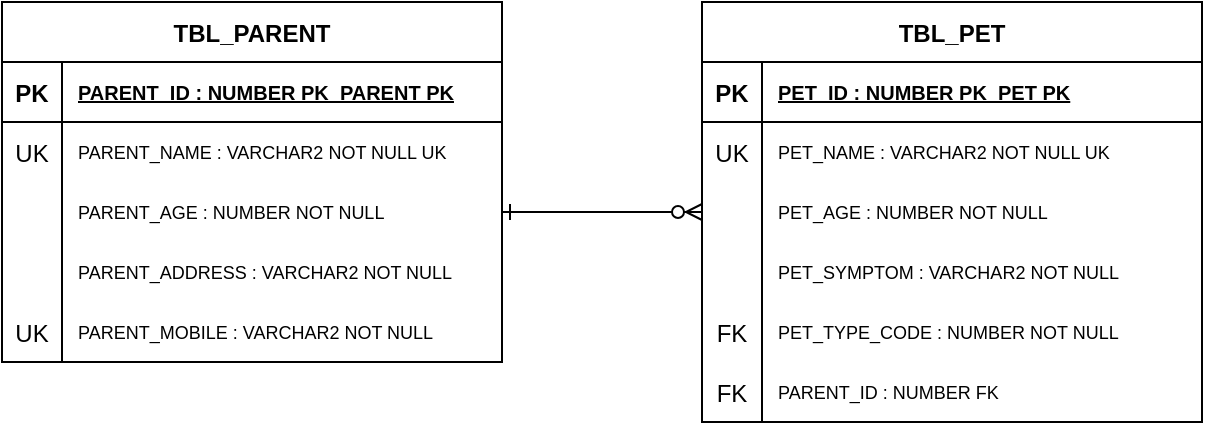 <mxfile version="20.7.4" type="device"><diagram id="R2lEEEUBdFMjLlhIrx00" name="Page-1"><mxGraphModel dx="1418" dy="828" grid="1" gridSize="10" guides="1" tooltips="1" connect="1" arrows="1" fold="1" page="1" pageScale="1" pageWidth="850" pageHeight="1100" math="0" shadow="0" extFonts="Permanent Marker^https://fonts.googleapis.com/css?family=Permanent+Marker"><root><mxCell id="0"/><mxCell id="1" parent="0"/><mxCell id="C-vyLk0tnHw3VtMMgP7b-1" value="" style="edgeStyle=entityRelationEdgeStyle;endArrow=ERzeroToMany;startArrow=ERone;endFill=1;startFill=0;entryX=0;entryY=0.5;entryDx=0;entryDy=0;exitX=1;exitY=0.5;exitDx=0;exitDy=0;" parent="1" source="USz9BQmG4RA5VNlZHcdw-11" target="USz9BQmG4RA5VNlZHcdw-30" edge="1"><mxGeometry width="100" height="100" relative="1" as="geometry"><mxPoint x="340" y="720" as="sourcePoint"/><mxPoint x="450" y="195" as="targetPoint"/></mxGeometry></mxCell><mxCell id="C-vyLk0tnHw3VtMMgP7b-23" value="TBL_PARENT" style="shape=table;startSize=30;container=1;collapsible=1;childLayout=tableLayout;fixedRows=1;rowLines=0;fontStyle=1;align=center;resizeLast=1;fontSize=12;" parent="1" vertex="1"><mxGeometry x="120" y="120" width="250" height="180" as="geometry"/></mxCell><mxCell id="C-vyLk0tnHw3VtMMgP7b-24" value="" style="shape=partialRectangle;collapsible=0;dropTarget=0;pointerEvents=0;fillColor=none;points=[[0,0.5],[1,0.5]];portConstraint=eastwest;top=0;left=0;right=0;bottom=1;" parent="C-vyLk0tnHw3VtMMgP7b-23" vertex="1"><mxGeometry y="30" width="250" height="30" as="geometry"/></mxCell><mxCell id="C-vyLk0tnHw3VtMMgP7b-25" value="PK" style="shape=partialRectangle;overflow=hidden;connectable=0;fillColor=none;top=0;left=0;bottom=0;right=0;fontStyle=1;" parent="C-vyLk0tnHw3VtMMgP7b-24" vertex="1"><mxGeometry width="30" height="30" as="geometry"><mxRectangle width="30" height="30" as="alternateBounds"/></mxGeometry></mxCell><mxCell id="C-vyLk0tnHw3VtMMgP7b-26" value="PARENT_ID : NUMBER PK_PARENT PK" style="shape=partialRectangle;overflow=hidden;connectable=0;fillColor=none;top=0;left=0;bottom=0;right=0;align=left;spacingLeft=6;fontStyle=5;fontSize=10;" parent="C-vyLk0tnHw3VtMMgP7b-24" vertex="1"><mxGeometry x="30" width="220" height="30" as="geometry"><mxRectangle width="220" height="30" as="alternateBounds"/></mxGeometry></mxCell><mxCell id="C-vyLk0tnHw3VtMMgP7b-27" value="" style="shape=partialRectangle;collapsible=0;dropTarget=0;pointerEvents=0;fillColor=none;points=[[0,0.5],[1,0.5]];portConstraint=eastwest;top=0;left=0;right=0;bottom=0;" parent="C-vyLk0tnHw3VtMMgP7b-23" vertex="1"><mxGeometry y="60" width="250" height="30" as="geometry"/></mxCell><mxCell id="C-vyLk0tnHw3VtMMgP7b-28" value="UK" style="shape=partialRectangle;overflow=hidden;connectable=0;fillColor=none;top=0;left=0;bottom=0;right=0;" parent="C-vyLk0tnHw3VtMMgP7b-27" vertex="1"><mxGeometry width="30" height="30" as="geometry"><mxRectangle width="30" height="30" as="alternateBounds"/></mxGeometry></mxCell><mxCell id="C-vyLk0tnHw3VtMMgP7b-29" value="PARENT_NAME : VARCHAR2 NOT NULL UK" style="shape=partialRectangle;overflow=hidden;connectable=0;fillColor=none;top=0;left=0;bottom=0;right=0;align=left;spacingLeft=6;fontSize=9;" parent="C-vyLk0tnHw3VtMMgP7b-27" vertex="1"><mxGeometry x="30" width="220" height="30" as="geometry"><mxRectangle width="220" height="30" as="alternateBounds"/></mxGeometry></mxCell><mxCell id="USz9BQmG4RA5VNlZHcdw-11" value="" style="shape=partialRectangle;collapsible=0;dropTarget=0;pointerEvents=0;fillColor=none;points=[[0,0.5],[1,0.5]];portConstraint=eastwest;top=0;left=0;right=0;bottom=0;" parent="C-vyLk0tnHw3VtMMgP7b-23" vertex="1"><mxGeometry y="90" width="250" height="30" as="geometry"/></mxCell><mxCell id="USz9BQmG4RA5VNlZHcdw-12" value="" style="shape=partialRectangle;overflow=hidden;connectable=0;fillColor=none;top=0;left=0;bottom=0;right=0;" parent="USz9BQmG4RA5VNlZHcdw-11" vertex="1"><mxGeometry width="30" height="30" as="geometry"><mxRectangle width="30" height="30" as="alternateBounds"/></mxGeometry></mxCell><mxCell id="USz9BQmG4RA5VNlZHcdw-13" value="PARENT_AGE : NUMBER NOT NULL" style="shape=partialRectangle;overflow=hidden;connectable=0;fillColor=none;top=0;left=0;bottom=0;right=0;align=left;spacingLeft=6;fontSize=9;" parent="USz9BQmG4RA5VNlZHcdw-11" vertex="1"><mxGeometry x="30" width="220" height="30" as="geometry"><mxRectangle width="220" height="30" as="alternateBounds"/></mxGeometry></mxCell><mxCell id="USz9BQmG4RA5VNlZHcdw-14" value="" style="shape=partialRectangle;collapsible=0;dropTarget=0;pointerEvents=0;fillColor=none;points=[[0,0.5],[1,0.5]];portConstraint=eastwest;top=0;left=0;right=0;bottom=0;" parent="C-vyLk0tnHw3VtMMgP7b-23" vertex="1"><mxGeometry y="120" width="250" height="30" as="geometry"/></mxCell><mxCell id="USz9BQmG4RA5VNlZHcdw-15" value="" style="shape=partialRectangle;overflow=hidden;connectable=0;fillColor=none;top=0;left=0;bottom=0;right=0;" parent="USz9BQmG4RA5VNlZHcdw-14" vertex="1"><mxGeometry width="30" height="30" as="geometry"><mxRectangle width="30" height="30" as="alternateBounds"/></mxGeometry></mxCell><mxCell id="USz9BQmG4RA5VNlZHcdw-16" value="PARENT_ADDRESS : VARCHAR2 NOT NULL" style="shape=partialRectangle;overflow=hidden;connectable=0;fillColor=none;top=0;left=0;bottom=0;right=0;align=left;spacingLeft=6;fontSize=9;" parent="USz9BQmG4RA5VNlZHcdw-14" vertex="1"><mxGeometry x="30" width="220" height="30" as="geometry"><mxRectangle width="220" height="30" as="alternateBounds"/></mxGeometry></mxCell><mxCell id="USz9BQmG4RA5VNlZHcdw-17" value="" style="shape=partialRectangle;collapsible=0;dropTarget=0;pointerEvents=0;fillColor=none;points=[[0,0.5],[1,0.5]];portConstraint=eastwest;top=0;left=0;right=0;bottom=0;" parent="C-vyLk0tnHw3VtMMgP7b-23" vertex="1"><mxGeometry y="150" width="250" height="30" as="geometry"/></mxCell><mxCell id="USz9BQmG4RA5VNlZHcdw-18" value="UK" style="shape=partialRectangle;overflow=hidden;connectable=0;fillColor=none;top=0;left=0;bottom=0;right=0;" parent="USz9BQmG4RA5VNlZHcdw-17" vertex="1"><mxGeometry width="30" height="30" as="geometry"><mxRectangle width="30" height="30" as="alternateBounds"/></mxGeometry></mxCell><mxCell id="USz9BQmG4RA5VNlZHcdw-19" value="PARENT_MOBILE : VARCHAR2 NOT NULL" style="shape=partialRectangle;overflow=hidden;connectable=0;fillColor=none;top=0;left=0;bottom=0;right=0;align=left;spacingLeft=6;fontSize=9;" parent="USz9BQmG4RA5VNlZHcdw-17" vertex="1"><mxGeometry x="30" width="220" height="30" as="geometry"><mxRectangle width="220" height="30" as="alternateBounds"/></mxGeometry></mxCell><mxCell id="USz9BQmG4RA5VNlZHcdw-23" value="TBL_PET" style="shape=table;startSize=30;container=1;collapsible=1;childLayout=tableLayout;fixedRows=1;rowLines=0;fontStyle=1;align=center;resizeLast=1;fontSize=12;" parent="1" vertex="1"><mxGeometry x="470" y="120" width="250" height="210" as="geometry"/></mxCell><mxCell id="USz9BQmG4RA5VNlZHcdw-24" value="" style="shape=partialRectangle;collapsible=0;dropTarget=0;pointerEvents=0;fillColor=none;points=[[0,0.5],[1,0.5]];portConstraint=eastwest;top=0;left=0;right=0;bottom=1;" parent="USz9BQmG4RA5VNlZHcdw-23" vertex="1"><mxGeometry y="30" width="250" height="30" as="geometry"/></mxCell><mxCell id="USz9BQmG4RA5VNlZHcdw-25" value="PK" style="shape=partialRectangle;overflow=hidden;connectable=0;fillColor=none;top=0;left=0;bottom=0;right=0;fontStyle=1;" parent="USz9BQmG4RA5VNlZHcdw-24" vertex="1"><mxGeometry width="30" height="30" as="geometry"><mxRectangle width="30" height="30" as="alternateBounds"/></mxGeometry></mxCell><mxCell id="USz9BQmG4RA5VNlZHcdw-26" value="PET_ID : NUMBER PK_PET PK" style="shape=partialRectangle;overflow=hidden;connectable=0;fillColor=none;top=0;left=0;bottom=0;right=0;align=left;spacingLeft=6;fontStyle=5;fontSize=10;" parent="USz9BQmG4RA5VNlZHcdw-24" vertex="1"><mxGeometry x="30" width="220" height="30" as="geometry"><mxRectangle width="220" height="30" as="alternateBounds"/></mxGeometry></mxCell><mxCell id="USz9BQmG4RA5VNlZHcdw-27" value="" style="shape=partialRectangle;collapsible=0;dropTarget=0;pointerEvents=0;fillColor=none;points=[[0,0.5],[1,0.5]];portConstraint=eastwest;top=0;left=0;right=0;bottom=0;" parent="USz9BQmG4RA5VNlZHcdw-23" vertex="1"><mxGeometry y="60" width="250" height="30" as="geometry"/></mxCell><mxCell id="USz9BQmG4RA5VNlZHcdw-28" value="UK" style="shape=partialRectangle;overflow=hidden;connectable=0;fillColor=none;top=0;left=0;bottom=0;right=0;" parent="USz9BQmG4RA5VNlZHcdw-27" vertex="1"><mxGeometry width="30" height="30" as="geometry"><mxRectangle width="30" height="30" as="alternateBounds"/></mxGeometry></mxCell><mxCell id="USz9BQmG4RA5VNlZHcdw-29" value="PET_NAME : VARCHAR2 NOT NULL UK" style="shape=partialRectangle;overflow=hidden;connectable=0;fillColor=none;top=0;left=0;bottom=0;right=0;align=left;spacingLeft=6;fontSize=9;" parent="USz9BQmG4RA5VNlZHcdw-27" vertex="1"><mxGeometry x="30" width="220" height="30" as="geometry"><mxRectangle width="220" height="30" as="alternateBounds"/></mxGeometry></mxCell><mxCell id="USz9BQmG4RA5VNlZHcdw-30" value="" style="shape=partialRectangle;collapsible=0;dropTarget=0;pointerEvents=0;fillColor=none;points=[[0,0.5],[1,0.5]];portConstraint=eastwest;top=0;left=0;right=0;bottom=0;" parent="USz9BQmG4RA5VNlZHcdw-23" vertex="1"><mxGeometry y="90" width="250" height="30" as="geometry"/></mxCell><mxCell id="USz9BQmG4RA5VNlZHcdw-31" value="" style="shape=partialRectangle;overflow=hidden;connectable=0;fillColor=none;top=0;left=0;bottom=0;right=0;" parent="USz9BQmG4RA5VNlZHcdw-30" vertex="1"><mxGeometry width="30" height="30" as="geometry"><mxRectangle width="30" height="30" as="alternateBounds"/></mxGeometry></mxCell><mxCell id="USz9BQmG4RA5VNlZHcdw-32" value="PET_AGE : NUMBER NOT NULL" style="shape=partialRectangle;overflow=hidden;connectable=0;fillColor=none;top=0;left=0;bottom=0;right=0;align=left;spacingLeft=6;fontSize=9;" parent="USz9BQmG4RA5VNlZHcdw-30" vertex="1"><mxGeometry x="30" width="220" height="30" as="geometry"><mxRectangle width="220" height="30" as="alternateBounds"/></mxGeometry></mxCell><mxCell id="USz9BQmG4RA5VNlZHcdw-33" value="" style="shape=partialRectangle;collapsible=0;dropTarget=0;pointerEvents=0;fillColor=none;points=[[0,0.5],[1,0.5]];portConstraint=eastwest;top=0;left=0;right=0;bottom=0;" parent="USz9BQmG4RA5VNlZHcdw-23" vertex="1"><mxGeometry y="120" width="250" height="30" as="geometry"/></mxCell><mxCell id="USz9BQmG4RA5VNlZHcdw-34" value="" style="shape=partialRectangle;overflow=hidden;connectable=0;fillColor=none;top=0;left=0;bottom=0;right=0;" parent="USz9BQmG4RA5VNlZHcdw-33" vertex="1"><mxGeometry width="30" height="30" as="geometry"><mxRectangle width="30" height="30" as="alternateBounds"/></mxGeometry></mxCell><mxCell id="USz9BQmG4RA5VNlZHcdw-35" value="PET_SYMPTOM : VARCHAR2 NOT NULL" style="shape=partialRectangle;overflow=hidden;connectable=0;fillColor=none;top=0;left=0;bottom=0;right=0;align=left;spacingLeft=6;fontSize=9;" parent="USz9BQmG4RA5VNlZHcdw-33" vertex="1"><mxGeometry x="30" width="220" height="30" as="geometry"><mxRectangle width="220" height="30" as="alternateBounds"/></mxGeometry></mxCell><mxCell id="USz9BQmG4RA5VNlZHcdw-40" value="" style="shape=partialRectangle;collapsible=0;dropTarget=0;pointerEvents=0;fillColor=none;points=[[0,0.5],[1,0.5]];portConstraint=eastwest;top=0;left=0;right=0;bottom=0;" parent="USz9BQmG4RA5VNlZHcdw-23" vertex="1"><mxGeometry y="150" width="250" height="30" as="geometry"/></mxCell><mxCell id="USz9BQmG4RA5VNlZHcdw-41" value="FK" style="shape=partialRectangle;overflow=hidden;connectable=0;fillColor=none;top=0;left=0;bottom=0;right=0;" parent="USz9BQmG4RA5VNlZHcdw-40" vertex="1"><mxGeometry width="30" height="30" as="geometry"><mxRectangle width="30" height="30" as="alternateBounds"/></mxGeometry></mxCell><mxCell id="USz9BQmG4RA5VNlZHcdw-42" value="PET_TYPE_CODE : NUMBER NOT NULL" style="shape=partialRectangle;overflow=hidden;connectable=0;fillColor=none;top=0;left=0;bottom=0;right=0;align=left;spacingLeft=6;fontSize=9;" parent="USz9BQmG4RA5VNlZHcdw-40" vertex="1"><mxGeometry x="30" width="220" height="30" as="geometry"><mxRectangle width="220" height="30" as="alternateBounds"/></mxGeometry></mxCell><mxCell id="USz9BQmG4RA5VNlZHcdw-36" value="" style="shape=partialRectangle;collapsible=0;dropTarget=0;pointerEvents=0;fillColor=none;points=[[0,0.5],[1,0.5]];portConstraint=eastwest;top=0;left=0;right=0;bottom=0;" parent="USz9BQmG4RA5VNlZHcdw-23" vertex="1"><mxGeometry y="180" width="250" height="30" as="geometry"/></mxCell><mxCell id="USz9BQmG4RA5VNlZHcdw-37" value="FK" style="shape=partialRectangle;overflow=hidden;connectable=0;fillColor=none;top=0;left=0;bottom=0;right=0;" parent="USz9BQmG4RA5VNlZHcdw-36" vertex="1"><mxGeometry width="30" height="30" as="geometry"><mxRectangle width="30" height="30" as="alternateBounds"/></mxGeometry></mxCell><mxCell id="USz9BQmG4RA5VNlZHcdw-38" value="PARENT_ID : NUMBER FK" style="shape=partialRectangle;overflow=hidden;connectable=0;fillColor=none;top=0;left=0;bottom=0;right=0;align=left;spacingLeft=6;fontSize=9;" parent="USz9BQmG4RA5VNlZHcdw-36" vertex="1"><mxGeometry x="30" width="220" height="30" as="geometry"><mxRectangle width="220" height="30" as="alternateBounds"/></mxGeometry></mxCell></root></mxGraphModel></diagram></mxfile>